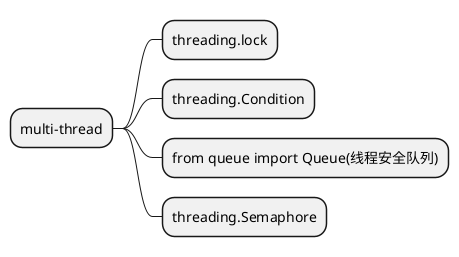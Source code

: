 @startmindmap
* multi-thread
*** threading.lock
*** threading.Condition
*** from queue import Queue(线程安全队列)
*** threading.Semaphore
@endmindmap